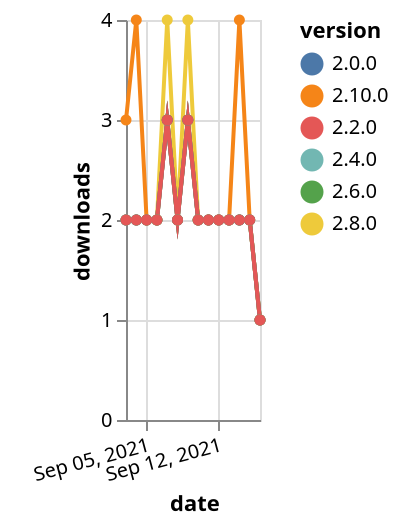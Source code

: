 {"$schema": "https://vega.github.io/schema/vega-lite/v5.json", "description": "A simple bar chart with embedded data.", "data": {"values": [{"date": "2021-09-03", "total": 1480, "delta": 2, "version": "2.4.0"}, {"date": "2021-09-04", "total": 1482, "delta": 2, "version": "2.4.0"}, {"date": "2021-09-05", "total": 1484, "delta": 2, "version": "2.4.0"}, {"date": "2021-09-06", "total": 1486, "delta": 2, "version": "2.4.0"}, {"date": "2021-09-07", "total": 1489, "delta": 3, "version": "2.4.0"}, {"date": "2021-09-08", "total": 1491, "delta": 2, "version": "2.4.0"}, {"date": "2021-09-09", "total": 1494, "delta": 3, "version": "2.4.0"}, {"date": "2021-09-10", "total": 1496, "delta": 2, "version": "2.4.0"}, {"date": "2021-09-11", "total": 1498, "delta": 2, "version": "2.4.0"}, {"date": "2021-09-12", "total": 1500, "delta": 2, "version": "2.4.0"}, {"date": "2021-09-13", "total": 1502, "delta": 2, "version": "2.4.0"}, {"date": "2021-09-14", "total": 1504, "delta": 2, "version": "2.4.0"}, {"date": "2021-09-15", "total": 1506, "delta": 2, "version": "2.4.0"}, {"date": "2021-09-16", "total": 1507, "delta": 1, "version": "2.4.0"}, {"date": "2021-09-03", "total": 722, "delta": 2, "version": "2.8.0"}, {"date": "2021-09-04", "total": 724, "delta": 2, "version": "2.8.0"}, {"date": "2021-09-05", "total": 726, "delta": 2, "version": "2.8.0"}, {"date": "2021-09-06", "total": 728, "delta": 2, "version": "2.8.0"}, {"date": "2021-09-07", "total": 732, "delta": 4, "version": "2.8.0"}, {"date": "2021-09-08", "total": 734, "delta": 2, "version": "2.8.0"}, {"date": "2021-09-09", "total": 738, "delta": 4, "version": "2.8.0"}, {"date": "2021-09-10", "total": 740, "delta": 2, "version": "2.8.0"}, {"date": "2021-09-11", "total": 742, "delta": 2, "version": "2.8.0"}, {"date": "2021-09-12", "total": 744, "delta": 2, "version": "2.8.0"}, {"date": "2021-09-13", "total": 746, "delta": 2, "version": "2.8.0"}, {"date": "2021-09-14", "total": 748, "delta": 2, "version": "2.8.0"}, {"date": "2021-09-15", "total": 750, "delta": 2, "version": "2.8.0"}, {"date": "2021-09-16", "total": 751, "delta": 1, "version": "2.8.0"}, {"date": "2021-09-03", "total": 1018, "delta": 2, "version": "2.6.0"}, {"date": "2021-09-04", "total": 1020, "delta": 2, "version": "2.6.0"}, {"date": "2021-09-05", "total": 1022, "delta": 2, "version": "2.6.0"}, {"date": "2021-09-06", "total": 1024, "delta": 2, "version": "2.6.0"}, {"date": "2021-09-07", "total": 1027, "delta": 3, "version": "2.6.0"}, {"date": "2021-09-08", "total": 1029, "delta": 2, "version": "2.6.0"}, {"date": "2021-09-09", "total": 1032, "delta": 3, "version": "2.6.0"}, {"date": "2021-09-10", "total": 1034, "delta": 2, "version": "2.6.0"}, {"date": "2021-09-11", "total": 1036, "delta": 2, "version": "2.6.0"}, {"date": "2021-09-12", "total": 1038, "delta": 2, "version": "2.6.0"}, {"date": "2021-09-13", "total": 1040, "delta": 2, "version": "2.6.0"}, {"date": "2021-09-14", "total": 1042, "delta": 2, "version": "2.6.0"}, {"date": "2021-09-15", "total": 1044, "delta": 2, "version": "2.6.0"}, {"date": "2021-09-16", "total": 1045, "delta": 1, "version": "2.6.0"}, {"date": "2021-09-03", "total": 239, "delta": 3, "version": "2.10.0"}, {"date": "2021-09-04", "total": 243, "delta": 4, "version": "2.10.0"}, {"date": "2021-09-05", "total": 245, "delta": 2, "version": "2.10.0"}, {"date": "2021-09-06", "total": 247, "delta": 2, "version": "2.10.0"}, {"date": "2021-09-07", "total": 250, "delta": 3, "version": "2.10.0"}, {"date": "2021-09-08", "total": 252, "delta": 2, "version": "2.10.0"}, {"date": "2021-09-09", "total": 255, "delta": 3, "version": "2.10.0"}, {"date": "2021-09-10", "total": 257, "delta": 2, "version": "2.10.0"}, {"date": "2021-09-11", "total": 259, "delta": 2, "version": "2.10.0"}, {"date": "2021-09-12", "total": 261, "delta": 2, "version": "2.10.0"}, {"date": "2021-09-13", "total": 263, "delta": 2, "version": "2.10.0"}, {"date": "2021-09-14", "total": 267, "delta": 4, "version": "2.10.0"}, {"date": "2021-09-15", "total": 269, "delta": 2, "version": "2.10.0"}, {"date": "2021-09-16", "total": 270, "delta": 1, "version": "2.10.0"}, {"date": "2021-09-03", "total": 2094, "delta": 2, "version": "2.0.0"}, {"date": "2021-09-04", "total": 2096, "delta": 2, "version": "2.0.0"}, {"date": "2021-09-05", "total": 2098, "delta": 2, "version": "2.0.0"}, {"date": "2021-09-06", "total": 2100, "delta": 2, "version": "2.0.0"}, {"date": "2021-09-07", "total": 2103, "delta": 3, "version": "2.0.0"}, {"date": "2021-09-08", "total": 2105, "delta": 2, "version": "2.0.0"}, {"date": "2021-09-09", "total": 2108, "delta": 3, "version": "2.0.0"}, {"date": "2021-09-10", "total": 2110, "delta": 2, "version": "2.0.0"}, {"date": "2021-09-11", "total": 2112, "delta": 2, "version": "2.0.0"}, {"date": "2021-09-12", "total": 2114, "delta": 2, "version": "2.0.0"}, {"date": "2021-09-13", "total": 2116, "delta": 2, "version": "2.0.0"}, {"date": "2021-09-14", "total": 2118, "delta": 2, "version": "2.0.0"}, {"date": "2021-09-15", "total": 2120, "delta": 2, "version": "2.0.0"}, {"date": "2021-09-16", "total": 2121, "delta": 1, "version": "2.0.0"}, {"date": "2021-09-03", "total": 1663, "delta": 2, "version": "2.2.0"}, {"date": "2021-09-04", "total": 1665, "delta": 2, "version": "2.2.0"}, {"date": "2021-09-05", "total": 1667, "delta": 2, "version": "2.2.0"}, {"date": "2021-09-06", "total": 1669, "delta": 2, "version": "2.2.0"}, {"date": "2021-09-07", "total": 1672, "delta": 3, "version": "2.2.0"}, {"date": "2021-09-08", "total": 1674, "delta": 2, "version": "2.2.0"}, {"date": "2021-09-09", "total": 1677, "delta": 3, "version": "2.2.0"}, {"date": "2021-09-10", "total": 1679, "delta": 2, "version": "2.2.0"}, {"date": "2021-09-11", "total": 1681, "delta": 2, "version": "2.2.0"}, {"date": "2021-09-12", "total": 1683, "delta": 2, "version": "2.2.0"}, {"date": "2021-09-13", "total": 1685, "delta": 2, "version": "2.2.0"}, {"date": "2021-09-14", "total": 1687, "delta": 2, "version": "2.2.0"}, {"date": "2021-09-15", "total": 1689, "delta": 2, "version": "2.2.0"}, {"date": "2021-09-16", "total": 1690, "delta": 1, "version": "2.2.0"}]}, "width": "container", "mark": {"type": "line", "point": {"filled": true}}, "encoding": {"x": {"field": "date", "type": "temporal", "timeUnit": "yearmonthdate", "title": "date", "axis": {"labelAngle": -15}}, "y": {"field": "delta", "type": "quantitative", "title": "downloads"}, "color": {"field": "version", "type": "nominal"}, "tooltip": {"field": "delta"}}}